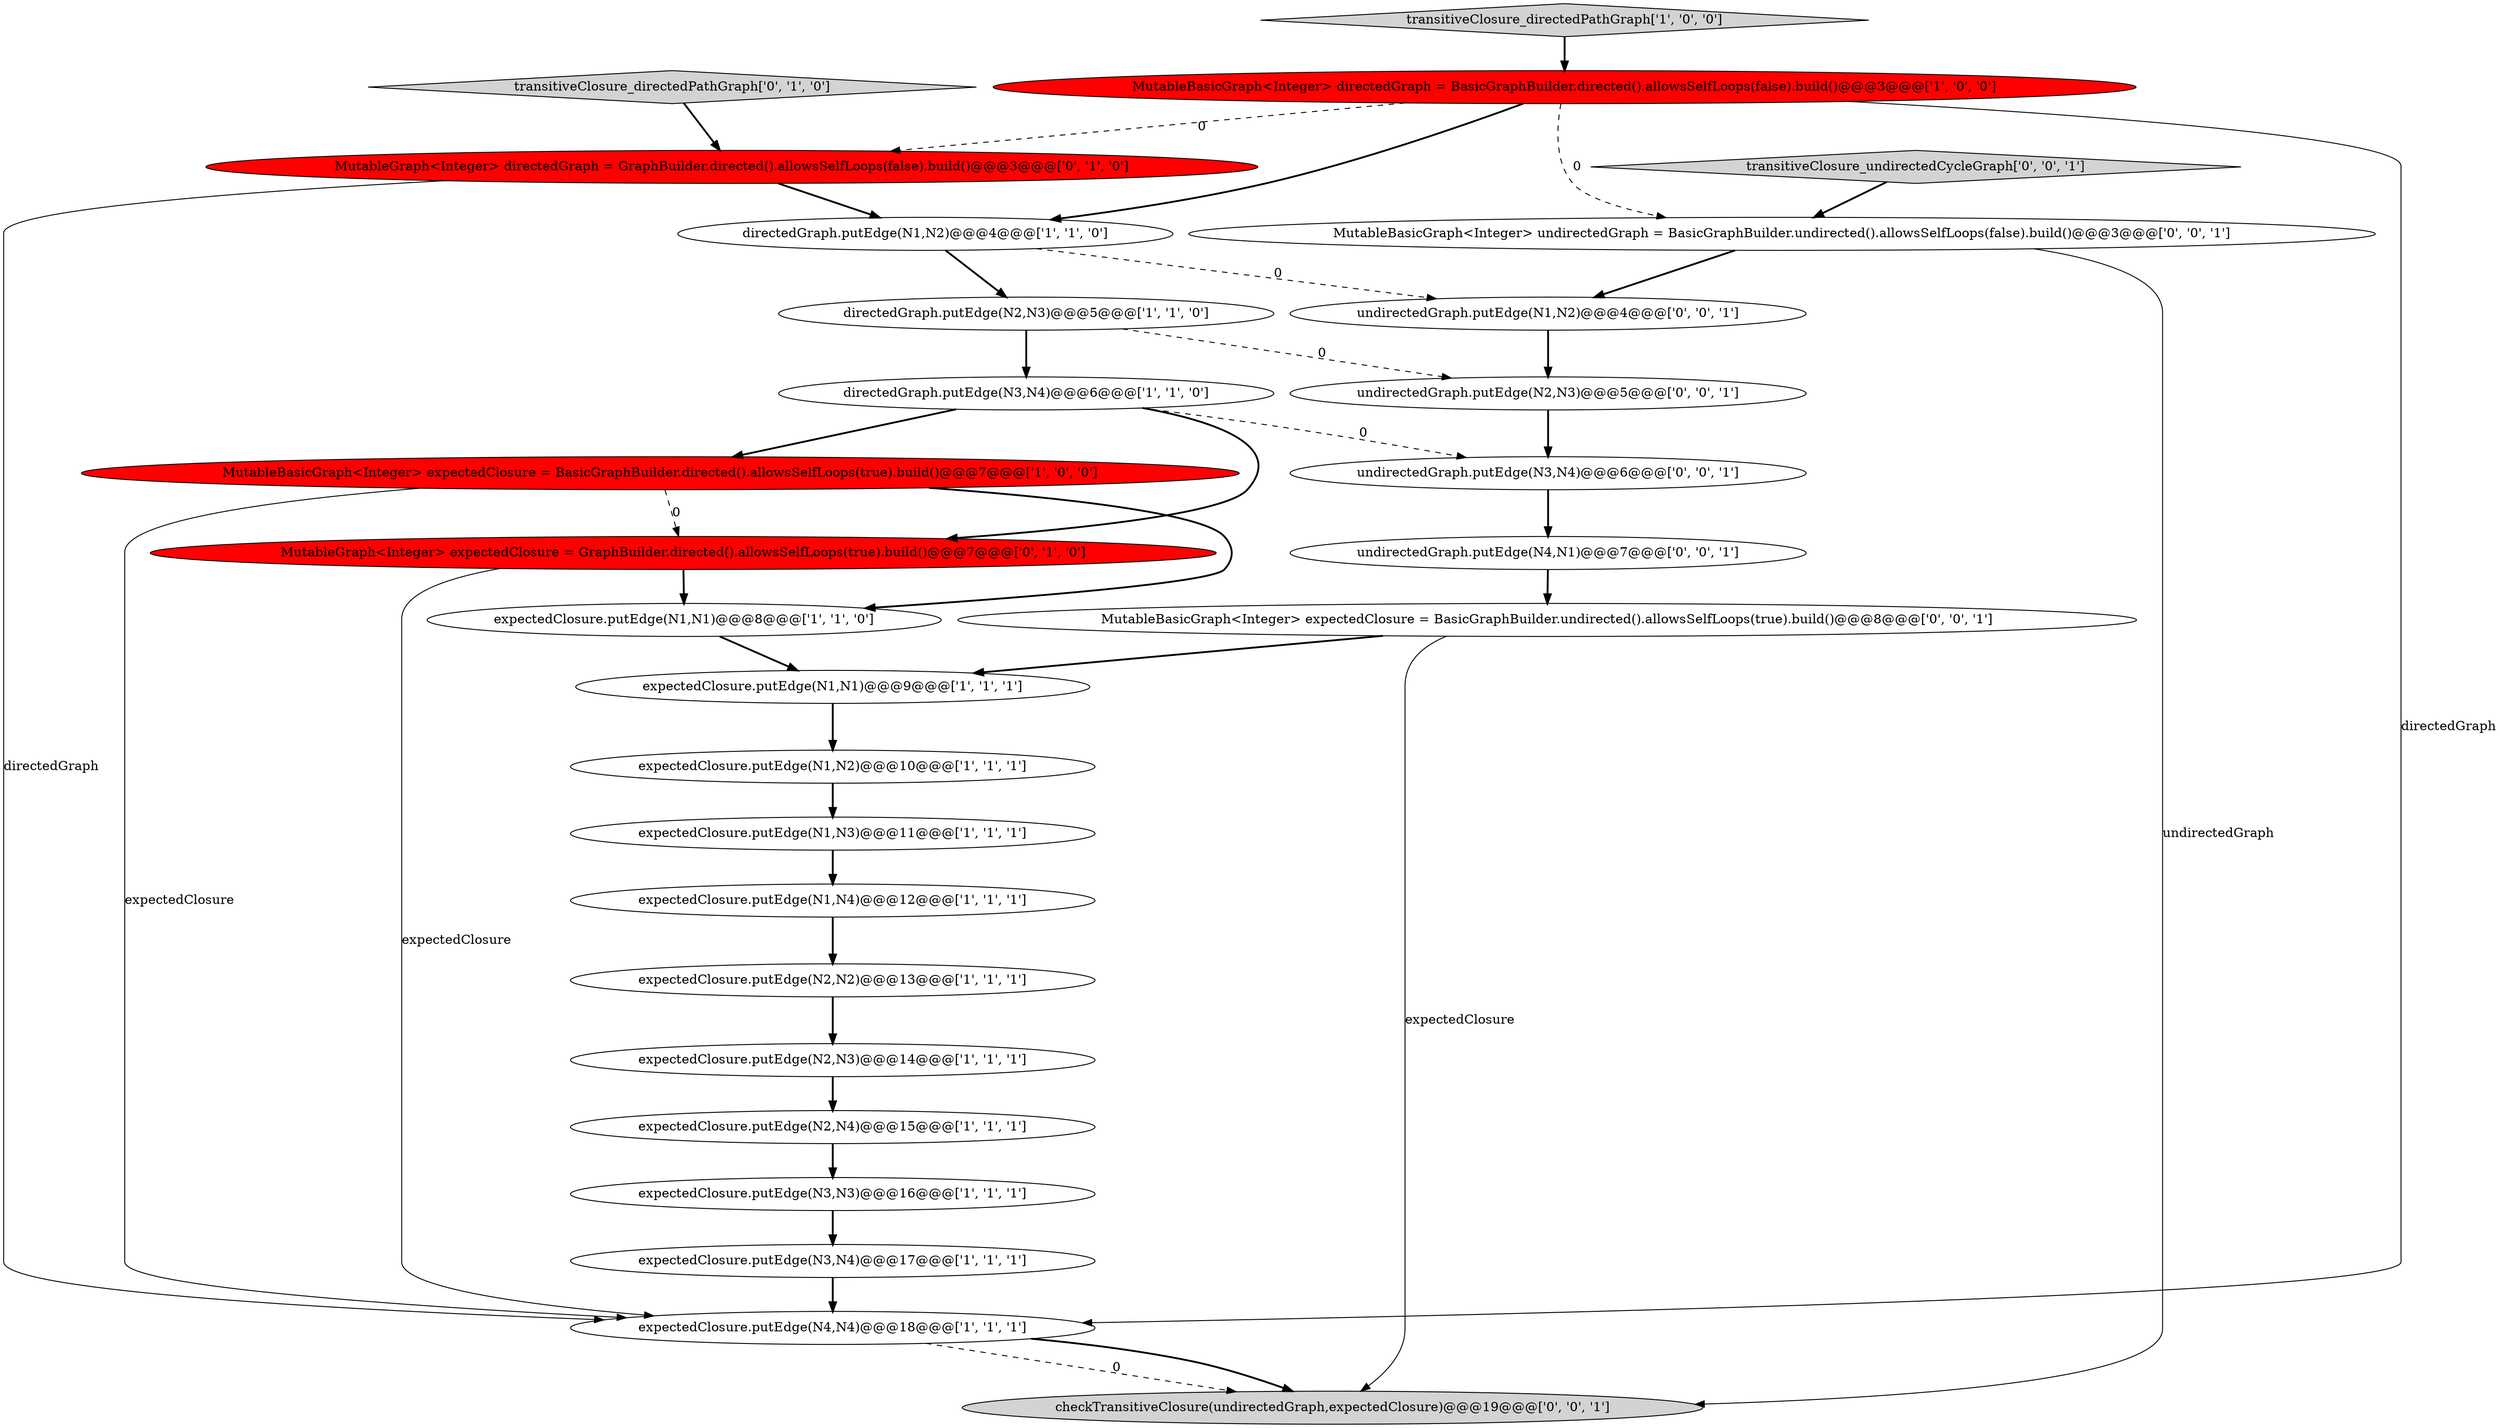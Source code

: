 digraph {
21 [style = filled, label = "transitiveClosure_undirectedCycleGraph['0', '0', '1']", fillcolor = lightgray, shape = diamond image = "AAA0AAABBB3BBB"];
3 [style = filled, label = "directedGraph.putEdge(N3,N4)@@@6@@@['1', '1', '0']", fillcolor = white, shape = ellipse image = "AAA0AAABBB1BBB"];
9 [style = filled, label = "expectedClosure.putEdge(N3,N4)@@@17@@@['1', '1', '1']", fillcolor = white, shape = ellipse image = "AAA0AAABBB1BBB"];
24 [style = filled, label = "undirectedGraph.putEdge(N2,N3)@@@5@@@['0', '0', '1']", fillcolor = white, shape = ellipse image = "AAA0AAABBB3BBB"];
27 [style = filled, label = "undirectedGraph.putEdge(N3,N4)@@@6@@@['0', '0', '1']", fillcolor = white, shape = ellipse image = "AAA0AAABBB3BBB"];
19 [style = filled, label = "MutableGraph<Integer> directedGraph = GraphBuilder.directed().allowsSelfLoops(false).build()@@@3@@@['0', '1', '0']", fillcolor = red, shape = ellipse image = "AAA1AAABBB2BBB"];
8 [style = filled, label = "expectedClosure.putEdge(N1,N4)@@@12@@@['1', '1', '1']", fillcolor = white, shape = ellipse image = "AAA0AAABBB1BBB"];
22 [style = filled, label = "MutableBasicGraph<Integer> undirectedGraph = BasicGraphBuilder.undirected().allowsSelfLoops(false).build()@@@3@@@['0', '0', '1']", fillcolor = white, shape = ellipse image = "AAA0AAABBB3BBB"];
1 [style = filled, label = "expectedClosure.putEdge(N3,N3)@@@16@@@['1', '1', '1']", fillcolor = white, shape = ellipse image = "AAA0AAABBB1BBB"];
5 [style = filled, label = "expectedClosure.putEdge(N2,N2)@@@13@@@['1', '1', '1']", fillcolor = white, shape = ellipse image = "AAA0AAABBB1BBB"];
17 [style = filled, label = "transitiveClosure_directedPathGraph['0', '1', '0']", fillcolor = lightgray, shape = diamond image = "AAA0AAABBB2BBB"];
10 [style = filled, label = "directedGraph.putEdge(N1,N2)@@@4@@@['1', '1', '0']", fillcolor = white, shape = ellipse image = "AAA0AAABBB1BBB"];
26 [style = filled, label = "checkTransitiveClosure(undirectedGraph,expectedClosure)@@@19@@@['0', '0', '1']", fillcolor = lightgray, shape = ellipse image = "AAA0AAABBB3BBB"];
12 [style = filled, label = "expectedClosure.putEdge(N2,N3)@@@14@@@['1', '1', '1']", fillcolor = white, shape = ellipse image = "AAA0AAABBB1BBB"];
15 [style = filled, label = "expectedClosure.putEdge(N1,N1)@@@9@@@['1', '1', '1']", fillcolor = white, shape = ellipse image = "AAA0AAABBB1BBB"];
20 [style = filled, label = "undirectedGraph.putEdge(N1,N2)@@@4@@@['0', '0', '1']", fillcolor = white, shape = ellipse image = "AAA0AAABBB3BBB"];
11 [style = filled, label = "expectedClosure.putEdge(N1,N3)@@@11@@@['1', '1', '1']", fillcolor = white, shape = ellipse image = "AAA0AAABBB1BBB"];
23 [style = filled, label = "undirectedGraph.putEdge(N4,N1)@@@7@@@['0', '0', '1']", fillcolor = white, shape = ellipse image = "AAA0AAABBB3BBB"];
6 [style = filled, label = "expectedClosure.putEdge(N4,N4)@@@18@@@['1', '1', '1']", fillcolor = white, shape = ellipse image = "AAA0AAABBB1BBB"];
18 [style = filled, label = "MutableGraph<Integer> expectedClosure = GraphBuilder.directed().allowsSelfLoops(true).build()@@@7@@@['0', '1', '0']", fillcolor = red, shape = ellipse image = "AAA1AAABBB2BBB"];
25 [style = filled, label = "MutableBasicGraph<Integer> expectedClosure = BasicGraphBuilder.undirected().allowsSelfLoops(true).build()@@@8@@@['0', '0', '1']", fillcolor = white, shape = ellipse image = "AAA0AAABBB3BBB"];
0 [style = filled, label = "expectedClosure.putEdge(N1,N2)@@@10@@@['1', '1', '1']", fillcolor = white, shape = ellipse image = "AAA0AAABBB1BBB"];
16 [style = filled, label = "expectedClosure.putEdge(N1,N1)@@@8@@@['1', '1', '0']", fillcolor = white, shape = ellipse image = "AAA0AAABBB1BBB"];
7 [style = filled, label = "MutableBasicGraph<Integer> directedGraph = BasicGraphBuilder.directed().allowsSelfLoops(false).build()@@@3@@@['1', '0', '0']", fillcolor = red, shape = ellipse image = "AAA1AAABBB1BBB"];
2 [style = filled, label = "directedGraph.putEdge(N2,N3)@@@5@@@['1', '1', '0']", fillcolor = white, shape = ellipse image = "AAA0AAABBB1BBB"];
13 [style = filled, label = "MutableBasicGraph<Integer> expectedClosure = BasicGraphBuilder.directed().allowsSelfLoops(true).build()@@@7@@@['1', '0', '0']", fillcolor = red, shape = ellipse image = "AAA1AAABBB1BBB"];
4 [style = filled, label = "transitiveClosure_directedPathGraph['1', '0', '0']", fillcolor = lightgray, shape = diamond image = "AAA0AAABBB1BBB"];
14 [style = filled, label = "expectedClosure.putEdge(N2,N4)@@@15@@@['1', '1', '1']", fillcolor = white, shape = ellipse image = "AAA0AAABBB1BBB"];
16->15 [style = bold, label=""];
23->25 [style = bold, label=""];
6->26 [style = bold, label=""];
13->6 [style = solid, label="expectedClosure"];
7->10 [style = bold, label=""];
2->3 [style = bold, label=""];
3->27 [style = dashed, label="0"];
22->26 [style = solid, label="undirectedGraph"];
0->11 [style = bold, label=""];
19->10 [style = bold, label=""];
13->16 [style = bold, label=""];
17->19 [style = bold, label=""];
4->7 [style = bold, label=""];
1->9 [style = bold, label=""];
14->1 [style = bold, label=""];
9->6 [style = bold, label=""];
3->18 [style = bold, label=""];
18->6 [style = solid, label="expectedClosure"];
25->26 [style = solid, label="expectedClosure"];
8->5 [style = bold, label=""];
22->20 [style = bold, label=""];
5->12 [style = bold, label=""];
7->19 [style = dashed, label="0"];
21->22 [style = bold, label=""];
6->26 [style = dashed, label="0"];
15->0 [style = bold, label=""];
12->14 [style = bold, label=""];
3->13 [style = bold, label=""];
25->15 [style = bold, label=""];
11->8 [style = bold, label=""];
10->20 [style = dashed, label="0"];
10->2 [style = bold, label=""];
27->23 [style = bold, label=""];
13->18 [style = dashed, label="0"];
2->24 [style = dashed, label="0"];
20->24 [style = bold, label=""];
7->6 [style = solid, label="directedGraph"];
24->27 [style = bold, label=""];
19->6 [style = solid, label="directedGraph"];
7->22 [style = dashed, label="0"];
18->16 [style = bold, label=""];
}
